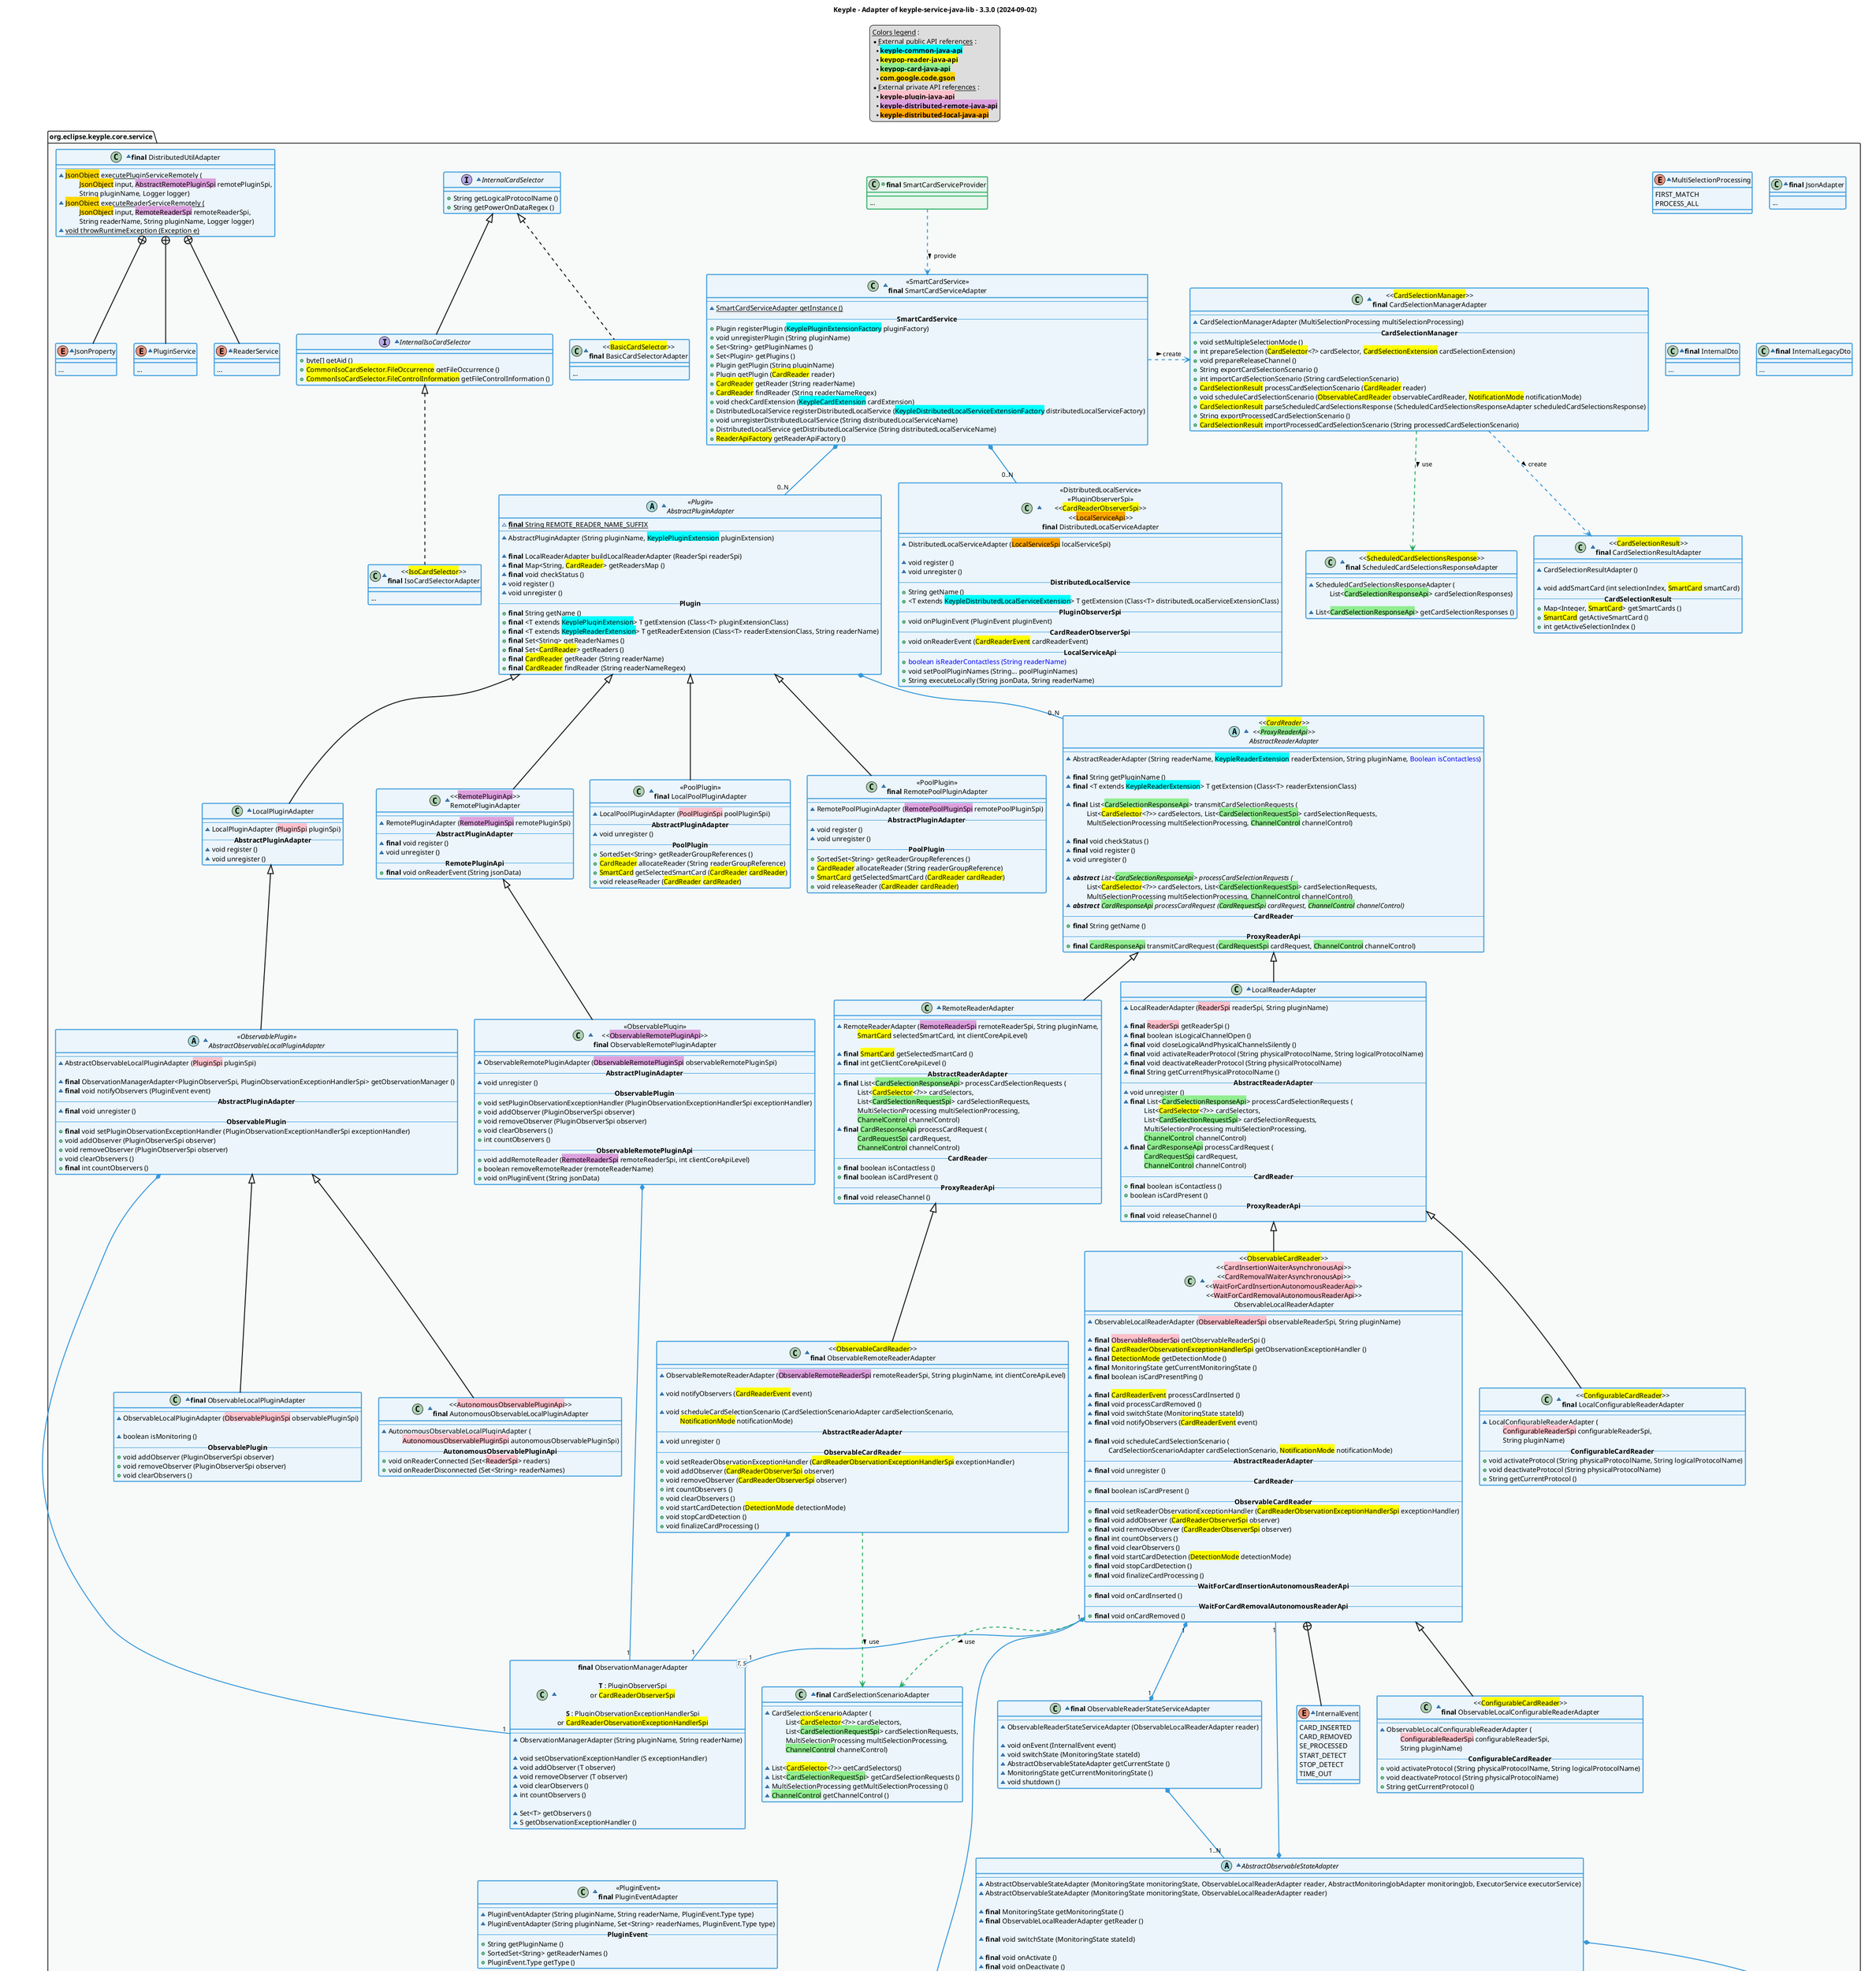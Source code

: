 @startuml
title
    Keyple - Adapter of keyple-service-java-lib - 3.3.0 (2024-09-02)
end title

' == THEME ==

'Couleurs issues de : https://htmlcolorcodes.com/fr/tableau-de-couleur/tableau-de-couleur-design-plat/
!define C_GREY1 F8F9F9
!define C_GREY2 F2F3F4
!define C_GREY3 E5E7E9
!define C_GREY4 D7DBDD
!define C_GREY5 CACFD2
!define C_GREY6 BDC3C7
!define C_LINK 3498DB
!define C_USE 27AE60

' -- Styles that don't work with new version of plantuml --
skinparam stereotypeABorderColor #A9DCDF
skinparam stereotypeIBorderColor #B4A7E5
skinparam stereotypeCBorderColor #ADD1B2
skinparam stereotypeEBorderColor #EB93DF
' -- END --

skinparam ClassBorderThickness 2
skinparam ArrowThickness 2

' Yellow
skinparam ClassBackgroundColor #FEFECE
skinparam ClassBorderColor #D4AC0D
' Red
skinparam ClassBackgroundColor<<red>> #FDEDEC
skinparam ClassBorderColor<<red>> #E74C3C
hide <<red>> stereotype
' Purple
skinparam ClassBackgroundColor<<purple>> #F4ECF7
skinparam ClassBorderColor<<purple>> #8E44AD
hide <<purple>> stereotype
' blue
skinparam ClassBackgroundColor<<blue>> #EBF5FB
skinparam ClassBorderColor<<blue>> #3498DB
hide <<blue>> stereotype
' Green
skinparam ClassBackgroundColor<<green>> #E9F7EF
skinparam ClassBorderColor<<green>> #27AE60
hide <<green>> stereotype
' Grey
skinparam ClassBackgroundColor<<grey>> #EAECEE
skinparam ClassBorderColor<<grey>> #2C3E50
hide <<grey>> stereotype

' == CONTENT ==

legend top
    __Colors legend__ :
    * __External public API references__ :
    ** <back:cyan>**keyple-common-java-api**</back>
    ** <back:yellow>**keypop-reader-java-api**</back>
    ** <back:lightGreen>**keypop-card-java-api**</back>
    ** <back:gold>**com.google.code.gson**</back>
    * __External private API references__ :
    ** <back:pink>**keyple-plugin-java-api**</back>
    ** <back:plum>**keyple-distributed-remote-java-api**</back>
    ** <back:orange>**keyple-distributed-local-java-api**</back>
end legend

package "org.eclipse.keyple.core.service" as service {
    +class "**final** SmartCardServiceProvider" as SmartCardServiceProvider <<green>> {
        __
        ...
    }
    ' ADAPTERS
    ~enum MultiSelectionProcessing {
        FIRST_MATCH
        PROCESS_ALL
    }
    ~class "**final** JsonAdapter" as JsonAdapter {
        __
        ...
    }
    ~class "**final** InternalDto" as InternalDto {
        __
        ...
    }
    ~class "**final** InternalLegacyDto" as InternalLegacyDto {
        __
        ...
    }
    ~interface "InternalCardSelector" as InternalCardSelector {
        +String getLogicalProtocolName ()
        +String getPowerOnDataRegex ()
    }
    ~interface "InternalIsoCardSelector" as InternalIsoCardSelector extends InternalCardSelector {
        +byte[] getAid ()
        +<back:yellow>CommonIsoCardSelector.FileOccurrence</back> getFileOccurrence ()
        +<back:yellow>CommonIsoCardSelector.FileControlInformation</back> getFileControlInformation ()
    }
    ~class "<<<back:yellow>BasicCardSelector</back>>>\n**final** BasicCardSelectorAdapter" as BasicCardSelectorAdapter implements InternalCardSelector {
        __
        ...
    }
    ~class "<<<back:yellow>IsoCardSelector</back>>>\n**final** IsoCardSelectorAdapter" as IsoCardSelectorAdapter implements InternalIsoCardSelector {
        __
        ...
    }
    ~class "<<SmartCardService>>\n**final** SmartCardServiceAdapter" as SmartCardServiceAdapter {
        --
        ~{static} SmartCardServiceAdapter getInstance ()
        -- **SmartCardService** --
        +Plugin registerPlugin (<back:cyan>KeyplePluginExtensionFactory</back> pluginFactory)
        +void unregisterPlugin (String pluginName)
        +Set<String> getPluginNames ()
        +Set<Plugin> getPlugins ()
        +Plugin getPlugin (String pluginName)
        +Plugin getPlugin (<back:yellow>CardReader</back> reader)
        +<back:yellow>CardReader</back> getReader (String readerName)
        +<back:yellow>CardReader</back> findReader (String readerNameRegex)
        +void checkCardExtension (<back:cyan>KeypleCardExtension</back> cardExtension)
        +DistributedLocalService registerDistributedLocalService (<back:cyan>KeypleDistributedLocalServiceExtensionFactory</back> distributedLocalServiceFactory)
        +void unregisterDistributedLocalService (String distributedLocalServiceName)
        +DistributedLocalService getDistributedLocalService (String distributedLocalServiceName)
        +<back:yellow>ReaderApiFactory</back> getReaderApiFactory ()
    }
    ' PLUGIN
    ~abstract class "<<Plugin>>\nAbstractPluginAdapter" as AbstractPluginAdapter {
        ~{static} **final** String REMOTE_READER_NAME_SUFFIX
        --
        ~AbstractPluginAdapter (String pluginName, <back:cyan>KeyplePluginExtension</back> pluginExtension)

        ~**final** LocalReaderAdapter buildLocalReaderAdapter (ReaderSpi readerSpi)
        ~**final** Map<String, <Back:Yellow>CardReader</Back>> getReadersMap ()
        ~**final** void checkStatus ()
        ~void register ()
        ~void unregister ()
        -- **Plugin** --
        +**final** String getName ()
        +**final** <T extends <back:cyan>KeyplePluginExtension</back>> T getExtension (Class<T> pluginExtensionClass)
        +**final** <T extends <back:cyan>KeypleReaderExtension</back>> T getReaderExtension (Class<T> readerExtensionClass, String readerName)
        +**final** Set<String> getReaderNames ()
        +**final** Set<<Back:Yellow>CardReader</Back>> getReaders ()
        +**final** <Back:Yellow>CardReader</Back> getReader (String readerName)
        +**final** <back:yellow>CardReader</back> findReader (String readerNameRegex)
    }
    ~class LocalPluginAdapter extends AbstractPluginAdapter {
        --
        ~LocalPluginAdapter (<back:pink>PluginSpi</back> pluginSpi)
        -- **AbstractPluginAdapter** --
        ~void register ()
        ~void unregister ()
    }
    ~class "<<<back:plum>RemotePluginApi</back>>>\nRemotePluginAdapter" as RemotePluginAdapter extends AbstractPluginAdapter {
        --
        ~RemotePluginAdapter (<back:plum>RemotePluginSpi</back> remotePluginSpi)
        -- **AbstractPluginAdapter** --
        ~**final** void register ()
        ~void unregister ()
        -- **RemotePluginApi** --
        +**final** void onReaderEvent (String jsonData)
    }
    ' POOL PLUGINS
    ~class "<<PoolPlugin>>\n**final** LocalPoolPluginAdapter" as LocalPoolPluginAdapter extends AbstractPluginAdapter {
        --
        ~LocalPoolPluginAdapter (<back:pink>PoolPluginSpi</back> poolPluginSpi)
        -- **AbstractPluginAdapter** --
        ~void unregister ()
        -- **PoolPlugin** --
        +SortedSet<String> getReaderGroupReferences ()
        +<Back:Yellow>CardReader</Back> allocateReader (String readerGroupReference)
        +<back:yellow>SmartCard</back> getSelectedSmartCard (<back:yellow>CardReader</back> <back:yellow>cardReader</back>)
        +void releaseReader (<back:yellow>CardReader</back> <back:yellow>cardReader</back>)
    }
    ~class "<<PoolPlugin>>\n**final** RemotePoolPluginAdapter" as RemotePoolPluginAdapter extends AbstractPluginAdapter {
        --
        ~RemotePoolPluginAdapter (<back:plum>RemotePoolPluginSpi</back> remotePoolPluginSpi)
        -- **AbstractPluginAdapter** --
        ~void register ()
        ~void unregister ()
        -- **PoolPlugin** --
        +SortedSet<String> getReaderGroupReferences ()
        +<Back:Yellow>CardReader</Back> allocateReader (String readerGroupReference)
        +<back:yellow>SmartCard</back> getSelectedSmartCard (<back:yellow>CardReader</back> <back:yellow>cardReader</back>)
        +void releaseReader (<back:yellow>CardReader</back> <back:yellow>cardReader</back>)
    }
    ' OBSERVATION MANAGER
    ~class "**final** ObservationManagerAdapter\n\n**T** : PluginObserverSpi\nor <back:yellow>CardReaderObserverSpi</back>\n\n**S** : PluginObservationExceptionHandlerSpi\nor <back:yellow>CardReaderObservationExceptionHandlerSpi</back>" as ObservationManagerAdapter<T, S> {
        --
        ~ObservationManagerAdapter (String pluginName, String readerName)

        ~void setObservationExceptionHandler (S exceptionHandler)
        ~void addObserver (T observer)
        ~void removeObserver (T observer)
        ~void clearObservers ()
        ~int countObservers ()

        ~Set<T> getObservers ()
        ~S getObservationExceptionHandler ()
    }
    ' OBSERVABLE PLUGINS
    ~abstract class "<<ObservablePlugin>>\nAbstractObservableLocalPluginAdapter" as AbstractObservableLocalPluginAdapter extends LocalPluginAdapter {
        --
        ~AbstractObservableLocalPluginAdapter (<back:pink>PluginSpi</back> pluginSpi)

        ~**final** ObservationManagerAdapter<PluginObserverSpi, PluginObservationExceptionHandlerSpi> getObservationManager ()
        ~**final** void notifyObservers (PluginEvent event)
        -- **AbstractPluginAdapter** --
        ~**final** void unregister ()
        -- **ObservablePlugin** --
        +**final** void setPluginObservationExceptionHandler (PluginObservationExceptionHandlerSpi exceptionHandler)
        +void addObserver (PluginObserverSpi observer)
        +void removeObserver (PluginObserverSpi observer)
        +void clearObservers ()
        +**final** int countObservers ()
    }
    ~class "**final** ObservableLocalPluginAdapter" as ObservableLocalPluginAdapter extends AbstractObservableLocalPluginAdapter {
        --
        ~ObservableLocalPluginAdapter (<back:pink>ObservablePluginSpi</back> observablePluginSpi)

        ~boolean isMonitoring ()
        -- **ObservablePlugin** --
        +void addObserver (PluginObserverSpi observer)
        +void removeObserver (PluginObserverSpi observer)
        +void clearObservers ()
    }
    ~class "<<<back:pink>AutonomousObservablePluginApi</back>>>\n**final** AutonomousObservableLocalPluginAdapter" as AutonomousObservableLocalPluginAdapter extends AbstractObservableLocalPluginAdapter {
        --
        ~AutonomousObservableLocalPluginAdapter (
            \t<back:pink>AutonomousObservablePluginSpi</back> autonomousObservablePluginSpi)
        -- **AutonomousObservablePluginApi** --
        +void onReaderConnected (Set<<back:pink>ReaderSpi</back>> readers)
        +void onReaderDisconnected (Set<String> readerNames)
    }
    ~class "<<ObservablePlugin>>\n<<<back:plum>ObservableRemotePluginApi</back>>>\n**final** ObservableRemotePluginAdapter" as ObservableRemotePluginAdapter extends RemotePluginAdapter {
        --
        ~ObservableRemotePluginAdapter (<back:plum>ObservableRemotePluginSpi</back> observableRemotePluginSpi)
        -- **AbstractPluginAdapter** --
        ~void unregister ()
        -- **ObservablePlugin** --
        +void setPluginObservationExceptionHandler (PluginObservationExceptionHandlerSpi exceptionHandler)
        +void addObserver (PluginObserverSpi observer)
        +void removeObserver (PluginObserverSpi observer)
        +void clearObservers ()
        +int countObservers ()
        -- **ObservableRemotePluginApi** --
        +void addRemoteReader (<back:plum>RemoteReaderSpi</back> remoteReaderSpi, int clientCoreApiLevel)
        +boolean removeRemoteReader (remoteReaderName)
        +void onPluginEvent (String jsonData)
    }
    ' DISTRIBUTED LOCAL SERVICE
    ~class "<<DistributedLocalService>>\n<<PluginObserverSpi>>\n<<<back:yellow>CardReaderObserverSpi</back>>>\n<<<back:orange>LocalServiceApi</back>>>\n**final** DistributedLocalServiceAdapter" as DistributedLocalServiceAdapter {
        --
        ~DistributedLocalServiceAdapter (<back:orange>LocalServiceSpi</back> localServiceSpi)

        ~void register ()
        ~void unregister ()
        -- **DistributedLocalService** --
        +String getName ()
        +<T extends <back:cyan>KeypleDistributedLocalServiceExtension</back>> T getExtension (Class<T> distributedLocalServiceExtensionClass)
        -- **PluginObserverSpi** --
        +void onPluginEvent (PluginEvent pluginEvent)
        -- **CardReaderObserverSpi** --
        +void onReaderEvent (<Back:Yellow>CardReaderEvent</Back> cardReaderEvent)
        -- **LocalServiceApi** --
        +<color:blue>boolean isReaderContactless (String readerName)
        +void setPoolPluginNames (String... poolPluginNames)
        +String executeLocally (String jsonData, String readerName)
    }
    ~class "**final** DistributedUtilAdapter" as DistributedUtilAdapter {
        --
        ~{static} <back:gold>JsonObject</back> executePluginServiceRemotely (
            \t<back:gold>JsonObject</back> input, <back:plum>AbstractRemotePluginSpi</back> remotePluginSpi,
            \tString pluginName, Logger logger)
        ~{static} <back:gold>JsonObject</back> executeReaderServiceRemotely (
            \t<back:gold>JsonObject</back> input, <back:plum>RemoteReaderSpi</back> remoteReaderSpi,
            \tString readerName, String pluginName, Logger logger)
        ~{static} void throwRuntimeException (Exception e)
    }
    ~enum JsonProperty {
        __
        ...
    }
    ~enum PluginService {
        __
        ...
    }
    ~enum ReaderService {
        __
        ...
    }
    ' READERS
    ~abstract class "<<<Back:Yellow>CardReader</Back>>>\n<<<back:lightGreen>ProxyReaderApi</back>>>\nAbstractReaderAdapter" as AbstractReaderAdapter {
        --
        ~AbstractReaderAdapter (String readerName, <back:cyan>KeypleReaderExtension</back> readerExtension, String pluginName, <color:blue>Boolean isContactless</color>)

        ~**final** String getPluginName ()
        ~**final** <T extends <back:cyan>KeypleReaderExtension</back>> T getExtension (Class<T> readerExtensionClass)

        ~**final** List<<back:lightGreen>CardSelectionResponseApi</back>> transmitCardSelectionRequests (
            \tList<<back:yellow>CardSelector</back><?>> cardSelectors, List<<back:lightGreen>CardSelectionRequestSpi</back>> cardSelectionRequests,
            \tMultiSelectionProcessing multiSelectionProcessing, <back:lightGreen>ChannelControl</back> channelControl)

        ~**final** void checkStatus ()
        ~**final** void register ()
        ~void unregister ()

        ~{abstract} **abstract** List<<back:lightGreen>CardSelectionResponseApi</back>> processCardSelectionRequests (
            \tList<<back:yellow>CardSelector</back><?>> cardSelectors, List<<back:lightGreen>CardSelectionRequestSpi</back>> cardSelectionRequests,
            \tMultiSelectionProcessing multiSelectionProcessing, <back:lightGreen>ChannelControl</back> channelControl)
        ~{abstract} **abstract** <back:lightGreen>CardResponseApi</back> processCardRequest (<back:lightGreen>CardRequestSpi</back> cardRequest, <back:lightGreen>ChannelControl</back> channelControl)
        -- **CardReader** --
        +**final** String getName ()
        -- **ProxyReaderApi** --
        +**final** <back:lightGreen>CardResponseApi</back> transmitCardRequest (<back:lightGreen>CardRequestSpi</back> cardRequest, <back:lightGreen>ChannelControl</back> channelControl)
    }
    ~class LocalReaderAdapter extends AbstractReaderAdapter {
        --
        ~LocalReaderAdapter (<back:pink>ReaderSpi</back> readerSpi, String pluginName)

        ~**final** <back:pink>ReaderSpi</back> getReaderSpi ()
        ~**final** boolean isLogicalChannelOpen ()
        ~**final** void closeLogicalAndPhysicalChannelsSilently ()
        ~**final** void activateReaderProtocol (String physicalProtocolName, String logicalProtocolName)
        ~**final** void deactivateReaderProtocol (String physicalProtocolName)
        ~**final** String getCurrentPhysicalProtocolName ()
        -- **AbstractReaderAdapter** --
        ~void unregister ()
        ~**final** List<<back:lightGreen>CardSelectionResponseApi</back>> processCardSelectionRequests (
            \tList<<back:yellow>CardSelector</back><?>> cardSelectors,
            \tList<<back:lightGreen>CardSelectionRequestSpi</back>> cardSelectionRequests,
            \tMultiSelectionProcessing multiSelectionProcessing,
            \t<back:lightGreen>ChannelControl</back> channelControl)
        ~**final** <back:lightGreen>CardResponseApi</back> processCardRequest (
            \t<back:lightGreen>CardRequestSpi</back> cardRequest,
            \t<back:lightGreen>ChannelControl</back> channelControl)
        -- **CardReader** --
        +**final** boolean isContactless ()
        +boolean isCardPresent ()
        -- **ProxyReaderApi** --
        +**final** void releaseChannel ()
    }
    ~class RemoteReaderAdapter extends AbstractReaderAdapter {
        --
        ~RemoteReaderAdapter (<back:plum>RemoteReaderSpi</back> remoteReaderSpi, String pluginName,
            \t<back:yellow>SmartCard</back> selectedSmartCard, int clientCoreApiLevel)

        ~**final** <back:yellow>SmartCard</back> getSelectedSmartCard ()
        ~**final** int getClientCoreApiLevel ()
        -- **AbstractReaderAdapter** --
        ~**final** List<<back:lightGreen>CardSelectionResponseApi</back>> processCardSelectionRequests (
            \tList<<back:yellow>CardSelector</back><?>> cardSelectors,
            \tList<<back:lightGreen>CardSelectionRequestSpi</back>> cardSelectionRequests,
            \tMultiSelectionProcessing multiSelectionProcessing,
            \t<back:lightGreen>ChannelControl</back> channelControl)
        ~**final** <back:lightGreen>CardResponseApi</back> processCardRequest (
            \t<back:lightGreen>CardRequestSpi</back> cardRequest,
            \t<back:lightGreen>ChannelControl</back> channelControl)
        -- **CardReader** --
        +**final** boolean isContactless ()
        +**final** boolean isCardPresent ()
        -- **ProxyReaderApi** --
        +**final** void releaseChannel ()
    }
    ~class "<<<Back:Yellow>ConfigurableCardReader</Back>>>\n**final** LocalConfigurableReaderAdapter" as LocalConfigurableReaderAdapter extends LocalReaderAdapter {
        --
        ~LocalConfigurableReaderAdapter (
            \t<back:pink>ConfigurableReaderSpi</back> configurableReaderSpi,
            \tString pluginName)
        -- **ConfigurableCardReader** --
        +void activateProtocol (String physicalProtocolName, String logicalProtocolName)
        +void deactivateProtocol (String physicalProtocolName)
        +String getCurrentProtocol ()
    }
    ~class "**final** CardSelectionScenarioAdapter" as CardSelectionScenarioAdapter {
        --
        ~CardSelectionScenarioAdapter (
            \tList<<back:yellow>CardSelector</back><?>> cardSelectors,
            \tList<<back:lightGreen>CardSelectionRequestSpi</back>> cardSelectionRequests,
            \tMultiSelectionProcessing multiSelectionProcessing,
            \t<back:lightGreen>ChannelControl</back> channelControl)

        ~List<<back:yellow>CardSelector</back><?>> getCardSelectors()
        ~List<<back:lightGreen>CardSelectionRequestSpi</back>> getCardSelectionRequests ()
        ~MultiSelectionProcessing getMultiSelectionProcessing ()
        ~<back:lightGreen>ChannelControl</back> getChannelControl ()
    }
    ~class "<<<Back:Yellow>ObservableCardReader</Back>>>\n<<<back:pink>CardInsertionWaiterAsynchronousApi</back>>>\n<<<back:pink>CardRemovalWaiterAsynchronousApi</back>>>\n<<<back:pink>WaitForCardInsertionAutonomousReaderApi</back>>>\n<<<back:pink>WaitForCardRemovalAutonomousReaderApi</back>>>\nObservableLocalReaderAdapter" as ObservableLocalReaderAdapter extends LocalReaderAdapter {
        --
        ~ObservableLocalReaderAdapter (<back:pink>ObservableReaderSpi</back> observableReaderSpi, String pluginName)

        ~**final** <back:pink>ObservableReaderSpi</back> getObservableReaderSpi ()
        ~**final** <back:yellow>CardReaderObservationExceptionHandlerSpi</back> getObservationExceptionHandler ()
        ~**final** <back:yellow>DetectionMode</back> getDetectionMode ()
        ~**final** MonitoringState getCurrentMonitoringState ()
        ~**final** boolean isCardPresentPing ()

        ~**final** <Back:Yellow>CardReaderEvent</Back> processCardInserted ()
        ~**final** void processCardRemoved ()
        ~**final** void switchState (MonitoringState stateId)
        ~**final** void notifyObservers (<Back:Yellow>CardReaderEvent</Back> event)

        ~**final** void scheduleCardSelectionScenario (
            \tCardSelectionScenarioAdapter cardSelectionScenario, <back:yellow>NotificationMode</back> notificationMode)
        -- **AbstractReaderAdapter** --
        ~**final** void unregister ()
        -- **CardReader** --
        +**final** boolean isCardPresent ()
        -- **ObservableCardReader** --
        +**final** void setReaderObservationExceptionHandler (<back:yellow>CardReaderObservationExceptionHandlerSpi</back> exceptionHandler)
        +**final** void addObserver (<back:yellow>CardReaderObserverSpi</back> observer)
        +**final** void removeObserver (<back:yellow>CardReaderObserverSpi</back> observer)
        +**final** int countObservers ()
        +**final** void clearObservers ()
        +**final** void startCardDetection (<back:yellow>DetectionMode</back> detectionMode)
        +**final** void stopCardDetection ()
        +**final** void finalizeCardProcessing ()
        -- **WaitForCardInsertionAutonomousReaderApi** --
        +**final** void onCardInserted ()
        -- **WaitForCardRemovalAutonomousReaderApi** --
        +**final** void onCardRemoved ()
    }
    ~enum InternalEvent {
        CARD_INSERTED
        CARD_REMOVED
        SE_PROCESSED
        START_DETECT
        STOP_DETECT
        TIME_OUT
    }
    ~class "<<<Back:Yellow>ConfigurableCardReader</Back>>>\n**final** ObservableLocalConfigurableReaderAdapter" as ObservableLocalConfigurableReaderAdapter extends ObservableLocalReaderAdapter {
        --
        ~ObservableLocalConfigurableReaderAdapter (
            \t<back:pink>ConfigurableReaderSpi</back> configurableReaderSpi,
            \tString pluginName)
        -- **ConfigurableCardReader** --
        +void activateProtocol (String physicalProtocolName, String logicalProtocolName)
        +void deactivateProtocol (String physicalProtocolName)
        +String getCurrentProtocol ()
}
    ~class "<<<Back:Yellow>ObservableCardReader</Back>>>\n**final** ObservableRemoteReaderAdapter" as ObservableRemoteReaderAdapter extends RemoteReaderAdapter {
        --
        ~ObservableRemoteReaderAdapter (<back:plum>ObservableRemoteReaderSpi</back> remoteReaderSpi, String pluginName, int clientCoreApiLevel)

        ~void notifyObservers (<Back:Yellow>CardReaderEvent</Back> event)

        ~void scheduleCardSelectionScenario (CardSelectionScenarioAdapter cardSelectionScenario,
            \t<back:yellow>NotificationMode</back> notificationMode)
        -- **AbstractReaderAdapter** --
        ~void unregister ()
        -- **ObservableCardReader** --
        +void setReaderObservationExceptionHandler (<back:yellow>CardReaderObservationExceptionHandlerSpi</back> exceptionHandler)
        +void addObserver (<back:yellow>CardReaderObserverSpi</back> observer)
        +void removeObserver (<back:yellow>CardReaderObserverSpi</back> observer)
        +int countObservers ()
        +void clearObservers ()
        +void startCardDetection (<back:yellow>DetectionMode</back> detectionMode)
        +void stopCardDetection ()
        +void finalizeCardProcessing ()
    }

    ' Plugin & Reader events
    ~class "<<PluginEvent>>\n**final** PluginEventAdapter" as PluginEventAdapter {
        --
        ~PluginEventAdapter (String pluginName, String readerName, PluginEvent.Type type)
        ~PluginEventAdapter (String pluginName, Set<String> readerNames, PluginEvent.Type type)
        -- **PluginEvent** --
        +String getPluginName ()
        +SortedSet<String> getReaderNames ()
        +PluginEvent.Type getType ()
    }
    ~class "<<<Back:Yellow>CardReaderEvent</Back>>>\n**final** ReaderEventAdapter" as ReaderEventAdapter {
        --
        ~ReaderEventAdapter (String pluginName, String readerName, <back:yellow>CardReaderEvent.Type</back> type,
            \t<back:yellow>ScheduledCardSelectionsResponse</back> scheduledCardSelectionsResponse)

        ~String getPluginName ()
        -- **CardReaderEvent** --
        +String getReaderName ()
        +<back:yellow>CardReaderEvent.Type</back> getType ()
        +<back:yellow>ScheduledCardSelectionsResponse</back> getScheduledCardSelectionsResponse ()
    }

    ' AUTOMATE
    ~class "**final** ObservableReaderStateServiceAdapter" as ObservableReaderStateServiceAdapter {
        --
        ~ObservableReaderStateServiceAdapter (ObservableLocalReaderAdapter reader)

        ~void onEvent (InternalEvent event)
        ~void switchState (MonitoringState stateId)
        ~AbstractObservableStateAdapter getCurrentState ()
        ~MonitoringState getCurrentMonitoringState ()
        ~void shutdown ()
    }
    ~abstract class AbstractObservableStateAdapter {
        --
        ~AbstractObservableStateAdapter (MonitoringState monitoringState, ObservableLocalReaderAdapter reader, AbstractMonitoringJobAdapter monitoringJob, ExecutorService executorService)
        ~AbstractObservableStateAdapter (MonitoringState monitoringState, ObservableLocalReaderAdapter reader)

        ~**final** MonitoringState getMonitoringState ()
        ~**final** ObservableLocalReaderAdapter getReader ()

        ~**final** void switchState (MonitoringState stateId)

        ~**final** void onActivate ()
        ~**final** void onDeactivate ()

        ~{abstract} **abstract** void onEvent (InternalEvent event)
    }
    ~enum MonitoringState {
        WAIT_FOR_START_DETECTION
        WAIT_FOR_SE_INSERTION
        WAIT_FOR_SE_PROCESSING
        WAIT_FOR_SE_REMOVAL
    }

    ~class "**final** WaitForCardInsertionStateAdapter" as WaitForCardInsertionStateAdapter extends AbstractObservableStateAdapter {
        --
        ~WaitForCardInsertionStateAdapter (
            \tObservableLocalReaderAdapter reader,
            \tAbstractMonitoringJobAdapter monitoringJob,
            \tExecutorService executorService)
        ~WaitForCardInsertionStateAdapter (
            \tObservableLocalReaderAdapter reader)
        -- **AbstractObservableStateAdapter** --
        ~void onEvent (InternalEvent event)
    }
    ~class "**final** WaitForCardProcessingStateAdapter" as WaitForCardProcessingStateAdapter extends AbstractObservableStateAdapter {
        --
        ~WaitForCardProcessingStateAdapter (
            \tObservableLocalReaderAdapter reader,
            \tAbstractMonitoringJobAdapter monitoringJob,
            \tExecutorService executorService)
        ~WaitForCardProcessingStateAdapter (
            \tObservableLocalReaderAdapter reader)
        -- **AbstractObservableStateAdapter** --
        ~void onEvent (InternalEvent event)
    }
    ~class "**final** WaitForCardRemovalStateAdapter" as WaitForCardRemovalStateAdapter extends AbstractObservableStateAdapter {
        --
        ~WaitForCardRemovalStateAdapter (
            \tObservableLocalReaderAdapter reader,
            \tAbstractMonitoringJobAdapter monitoringJob,
            \tExecutorService executorService)
        ~WaitForCardRemovalStateAdapter (
            \tObservableLocalReaderAdapter reader)
        -- **AbstractObservableStateAdapter** --
        ~void onEvent (InternalEvent event)
    }
    ~class "**final** WaitForStartDetectStateAdapter" as WaitForStartDetectStateAdapter extends AbstractObservableStateAdapter {
        --
        ~WaitForStartDetectStateAdapter (
            \tObservableLocalReaderAdapter reader,
            \tAbstractMonitoringJobAdapter monitoringJob,
            \tExecutorService executorService)
        ~WaitForStartDetectStateAdapter (
            \tObservableLocalReaderAdapter reader)
        -- **AbstractObservableStateAdapter** --
        ~void onEvent (InternalEvent event)
    }

    ~abstract class AbstractMonitoringJobAdapter {
        --
        ~AbstractMonitoringJobAdapter (ObservableLocalReaderAdapter reader)

        ~**final** ObservableLocalReaderAdapter getReader ()

        ~{abstract} **abstract** Runnable getMonitoringJob (AbstractObservableStateAdapter monitoringState)
        ~{abstract} **abstract** void stop ()
    }
    ~class "**final** CardRemovalActiveMonitoringJobAdapter" as CardRemovalActiveMonitoringJobAdapter extends AbstractMonitoringJobAdapter {
        --
        ~CardRemovalActiveMonitoringJobAdapter (
            \tObservableLocalReaderAdapter reader,
            \tlong cycleDurationMillis)
        -- **AbstractMonitoringJobAdapter** --
        ~Runnable getMonitoringJob (
            \tAbstractObservableStateAdapter monitoringState)
        ~void stop ()
    }
    ~class "**final** CardInsertionActiveMonitoringJobAdapter" as CardInsertionActiveMonitoringJobAdapter extends AbstractMonitoringJobAdapter {
        --
        ~CardInsertionActiveMonitoringJobAdapter (
            \tObservableLocalReaderAdapter reader,
            \tlong cycleDurationMillis,
            \tboolean monitorInsertion)
        -- **AbstractMonitoringJobAdapter** --
        ~Runnable getMonitoringJob (
            \tAbstractObservableStateAdapter monitoringState)
        ~void stop ()
    }
    ~class "**final** CardInsertionPassiveMonitoringJobAdapter" as CardInsertionPassiveMonitoringJobAdapter extends AbstractMonitoringJobAdapter {
        --
        ~CardInsertionPassiveMonitoringJobAdapter (
            \tObservableLocalReaderAdapter reader)
        -- **AbstractMonitoringJobAdapter** --
        ~Runnable getMonitoringJob (
            \tAbstractObservableStateAdapter monitoringState)
        ~void stop ()
    }
    ~class "**final** CardRemovalPassiveMonitoringJobAdapter" as CardRemovalPassiveMonitoringJobAdapter extends AbstractMonitoringJobAdapter {
        --
        ~CardRemovalPassiveMonitoringJobAdapter (
            \tObservableLocalReaderAdapter reader)
        -- **AbstractMonitoringJobAdapter** --
        ~Runnable getMonitoringJob (
            \tAbstractObservableStateAdapter monitoringState)
        ~void stop ()
    }

    ' ADAPTERS
    ~class "<<<back:yellow>CardSelectionManager</back>>>\n**final** CardSelectionManagerAdapter" as CardSelectionManagerAdapter {
        --
        ~CardSelectionManagerAdapter (MultiSelectionProcessing multiSelectionProcessing)
        -- **CardSelectionManager** --
        +void setMultipleSelectionMode ()
        +int prepareSelection (<back:yellow>CardSelector</back><?> cardSelector, <back:yellow>CardSelectionExtension</back> cardSelectionExtension)
        +void prepareReleaseChannel ()
        +String exportCardSelectionScenario ()
        +int importCardSelectionScenario (String cardSelectionScenario)
        +<back:yellow>CardSelectionResult</back> processCardSelectionScenario (<back:yellow>CardReader</back> reader)
        +void scheduleCardSelectionScenario (<back:yellow>ObservableCardReader</back> observableCardReader, <back:yellow>NotificationMode</back> notificationMode)
        +<back:yellow>CardSelectionResult</back> parseScheduledCardSelectionsResponse (ScheduledCardSelectionsResponseAdapter scheduledCardSelectionsResponse)
        +String exportProcessedCardSelectionScenario ()
        +<back:yellow>CardSelectionResult</back> importProcessedCardSelectionScenario (String processedCardSelectionScenario)
    }
    ~class "<<<back:yellow>ScheduledCardSelectionsResponse</back>>>\n**final** ScheduledCardSelectionsResponseAdapter" as ScheduledCardSelectionsResponseAdapter {
        --
        ~ScheduledCardSelectionsResponseAdapter (
            \tList<<back:lightGreen>CardSelectionResponseApi</back>> cardSelectionResponses)

        ~List<<back:lightGreen>CardSelectionResponseApi</back>> getCardSelectionResponses ()
    }
    ~class "<<<back:yellow>CardSelectionResult</back>>>\n**final** CardSelectionResultAdapter" as CardSelectionResultAdapter {
        --
        ~CardSelectionResultAdapter ()

        ~void addSmartCard (int selectionIndex, <back:yellow>SmartCard</back> smartCard)
        -- **CardSelectionResult** --
        +Map<Integer, <back:yellow>SmartCard</back>> getSmartCards ()
        +<back:yellow>SmartCard</back> getActiveSmartCard ()
        +int getActiveSelectionIndex ()
    }

    ' RESPONSE
    together {
        ~class "<<<back:lightGreen>CardSelectionResponseApi</back>>>\n**final** CardSelectionResponseAdapter" as CardSelectionResponseAdapter {
            --
            ~CardSelectionResponseAdapter (
                \tbyte[] powerOnData,
                \t<back:lightGreen>ApduResponseApi</back> selectApplicationResponse,
                \tboolean hasMatched,
                \t<back:lightGreen>CardResponseApi</back> cardResponseApi)
            -- **CardSelectionResponseApi** --
            +String getPowerOnData ()
            +<back:lightGreen>ApduResponseApi</back> getSelectApplicationResponse ()
            +boolean hasMatched ()
            +<back:lightGreen>CardResponseApi</back> getCardResponse ()
        }
        ~class "<<<back:lightGreen>CardResponseApi</back>>>\n**final** CardResponseAdapter" as CardResponseAdapter {
            --
            ~CardResponseAdapter (List<<back:lightGreen>ApduResponseApi</back>> apduResponses,
                \tboolean isLogicalChannelOpen)
            -- **CardResponseApi** --
            +List<<back:lightGreen>ApduResponseApi</back>> getApduResponses ()
            +boolean isLogicalChannelOpen ()
        }
        ~class "<<<back:lightGreen>ApduResponseApi</back>>>\n**final** ApduResponseAdapter" as ApduResponseAdapter {
            --
            ~ApduResponseAdapter (byte[] bytes)
            -- **ApduResponseApi** --
            +byte[] getApdu ()
            +byte[] getDataOut ()
            +int getStatusWord ()
        }
    }
}

' Associations

SmartCardServiceProvider ..> SmartCardServiceAdapter #C_LINK : provide >

SmartCardServiceAdapter *-- "0..N" AbstractPluginAdapter #C_LINK
SmartCardServiceAdapter *-- "0..N" DistributedLocalServiceAdapter #C_LINK

DistributedUtilAdapter +-- JsonProperty
DistributedUtilAdapter +-- PluginService
DistributedUtilAdapter +-- ReaderService

AbstractObservableLocalPluginAdapter *-- "1" ObservationManagerAdapter #C_LINK

ObservableRemotePluginAdapter *-- "1" ObservationManagerAdapter #C_LINK

ObservableLocalReaderAdapter +-- InternalEvent
ObservableLocalReaderAdapter *-- "1" ObservationManagerAdapter #C_LINK
ObservableLocalReaderAdapter "1" *--* "1" ObservableReaderStateServiceAdapter #C_LINK
ObservableLocalReaderAdapter ..> CardSelectionScenarioAdapter #C_USE : use >

ObservableReaderStateServiceAdapter *-- "1..N" AbstractObservableStateAdapter #C_LINK

AbstractObservableStateAdapter +-- MonitoringState
AbstractObservableStateAdapter *-- "1" MonitoringState #C_LINK
AbstractObservableStateAdapter *-- "1" ObservableLocalReaderAdapter #C_LINK
AbstractObservableStateAdapter *-- "0..1" AbstractMonitoringJobAdapter #C_LINK

AbstractMonitoringJobAdapter *-- "1" ObservableLocalReaderAdapter #C_LINK

AbstractPluginAdapter *-- "0..N" AbstractReaderAdapter #C_LINK

ObservableRemoteReaderAdapter *-- "1" ObservationManagerAdapter #C_LINK
ObservableRemoteReaderAdapter ..> CardSelectionScenarioAdapter #C_USE : use >

SmartCardServiceAdapter .right.> CardSelectionManagerAdapter #C_LINK : create >

CardSelectionManagerAdapter ..> CardSelectionResultAdapter #C_LINK : create >
CardSelectionManagerAdapter ..> ScheduledCardSelectionsResponseAdapter #C_USE : use >

CardSelectionResponseAdapter *-- "0..1" ApduResponseAdapter #C_LINK
CardSelectionResponseAdapter *-- "1" CardResponseAdapter #C_LINK

CardResponseAdapter *-- "1..N" ApduResponseAdapter #C_LINK

' == LAYOUT ==

WaitForStartDetectStateAdapter -[hidden]- AbstractMonitoringJobAdapter
ObservationManagerAdapter -[hidden]- PluginEventAdapter
PluginEventAdapter -[hidden]- ReaderEventAdapter
ReaderEventAdapter -[hidden]- CardSelectionResponseAdapter

' == STYLE ==

package service #C_GREY1 {}

enum service.MultiSelectionProcessing <<blue>>

class service.JsonAdapter <<blue>>
class service.InternalDto <<blue>>
class service.InternalLegacyDto <<blue>>
interface service.InternalCardSelector <<blue>>
interface service.InternalIsoCardSelector <<blue>>
class service.BasicCardSelectorAdapter <<blue>>
class service.IsoCardSelectorAdapter <<blue>>
class service.SmartCardServiceAdapter <<blue>>
abstract class service.AbstractReaderAdapter <<blue>>
class service.LocalReaderAdapter <<blue>>
class service.LocalConfigurableReaderAdapter <<blue>>
class service.RemoteReaderAdapter <<blue>>
class service.ObservableLocalReaderAdapter <<blue>>
class service.ObservableLocalConfigurableReaderAdapter <<blue>>
class service.ObservableRemoteReaderAdapter <<blue>>
class service.CardSelectionScenarioAdapter <<blue>>
enum service.InternalEvent <<blue>>
abstract class service.AbstractObservableStateAdapter <<blue>>
enum service.MonitoringState <<blue>>
abstract class service.AbstractMonitoringJobAdapter <<blue>>
class service.CardRemovalActiveMonitoringJobAdapter <<blue>>
class service.CardInsertionActiveMonitoringJobAdapter <<blue>>
class service.CardInsertionPassiveMonitoringJobAdapter <<blue>>
class service.CardRemovalPassiveMonitoringJobAdapter <<blue>>
class service.WaitForCardInsertionStateAdapter <<blue>>
class service.WaitForCardProcessingStateAdapter <<blue>>
class service.WaitForCardRemovalStateAdapter <<blue>>
class service.WaitForStartDetectStateAdapter <<blue>>
class service.ObservableReaderStateServiceAdapter <<blue>>

class service.ObservationManagerAdapter <<blue>>

abstract class service.AbstractPluginAdapter <<blue>>
class service.LocalPluginAdapter <<blue>>
class service.RemotePluginAdapter <<blue>>
class service.LocalPoolPluginAdapter <<blue>>
class service.RemotePoolPluginAdapter <<blue>>
abstract class service.AbstractObservableLocalPluginAdapter <<blue>>
class service.ObservableLocalPluginAdapter <<blue>>
class service.AutonomousObservableLocalPluginAdapter <<blue>>
class service.ObservableRemotePluginAdapter <<blue>>

class service.DistributedLocalServiceAdapter <<blue>>
class service.DistributedUtilAdapter <<blue>>
enum service.JsonProperty <<blue>>
enum service.PluginService <<blue>>
enum service.ReaderService <<blue>>

class service.CardSelectionManagerAdapter <<blue>>
class service.CardSelectionResultAdapter <<blue>>
class service.ScheduledCardSelectionsResponseAdapter <<blue>>

class service.CardSelectionResponseAdapter <<blue>>
class service.CardResponseAdapter <<blue>>
class service.ApduResponseAdapter <<blue>>

class service.PluginEventAdapter <<blue>>
class service.ReaderEventAdapter <<blue>>

@enduml